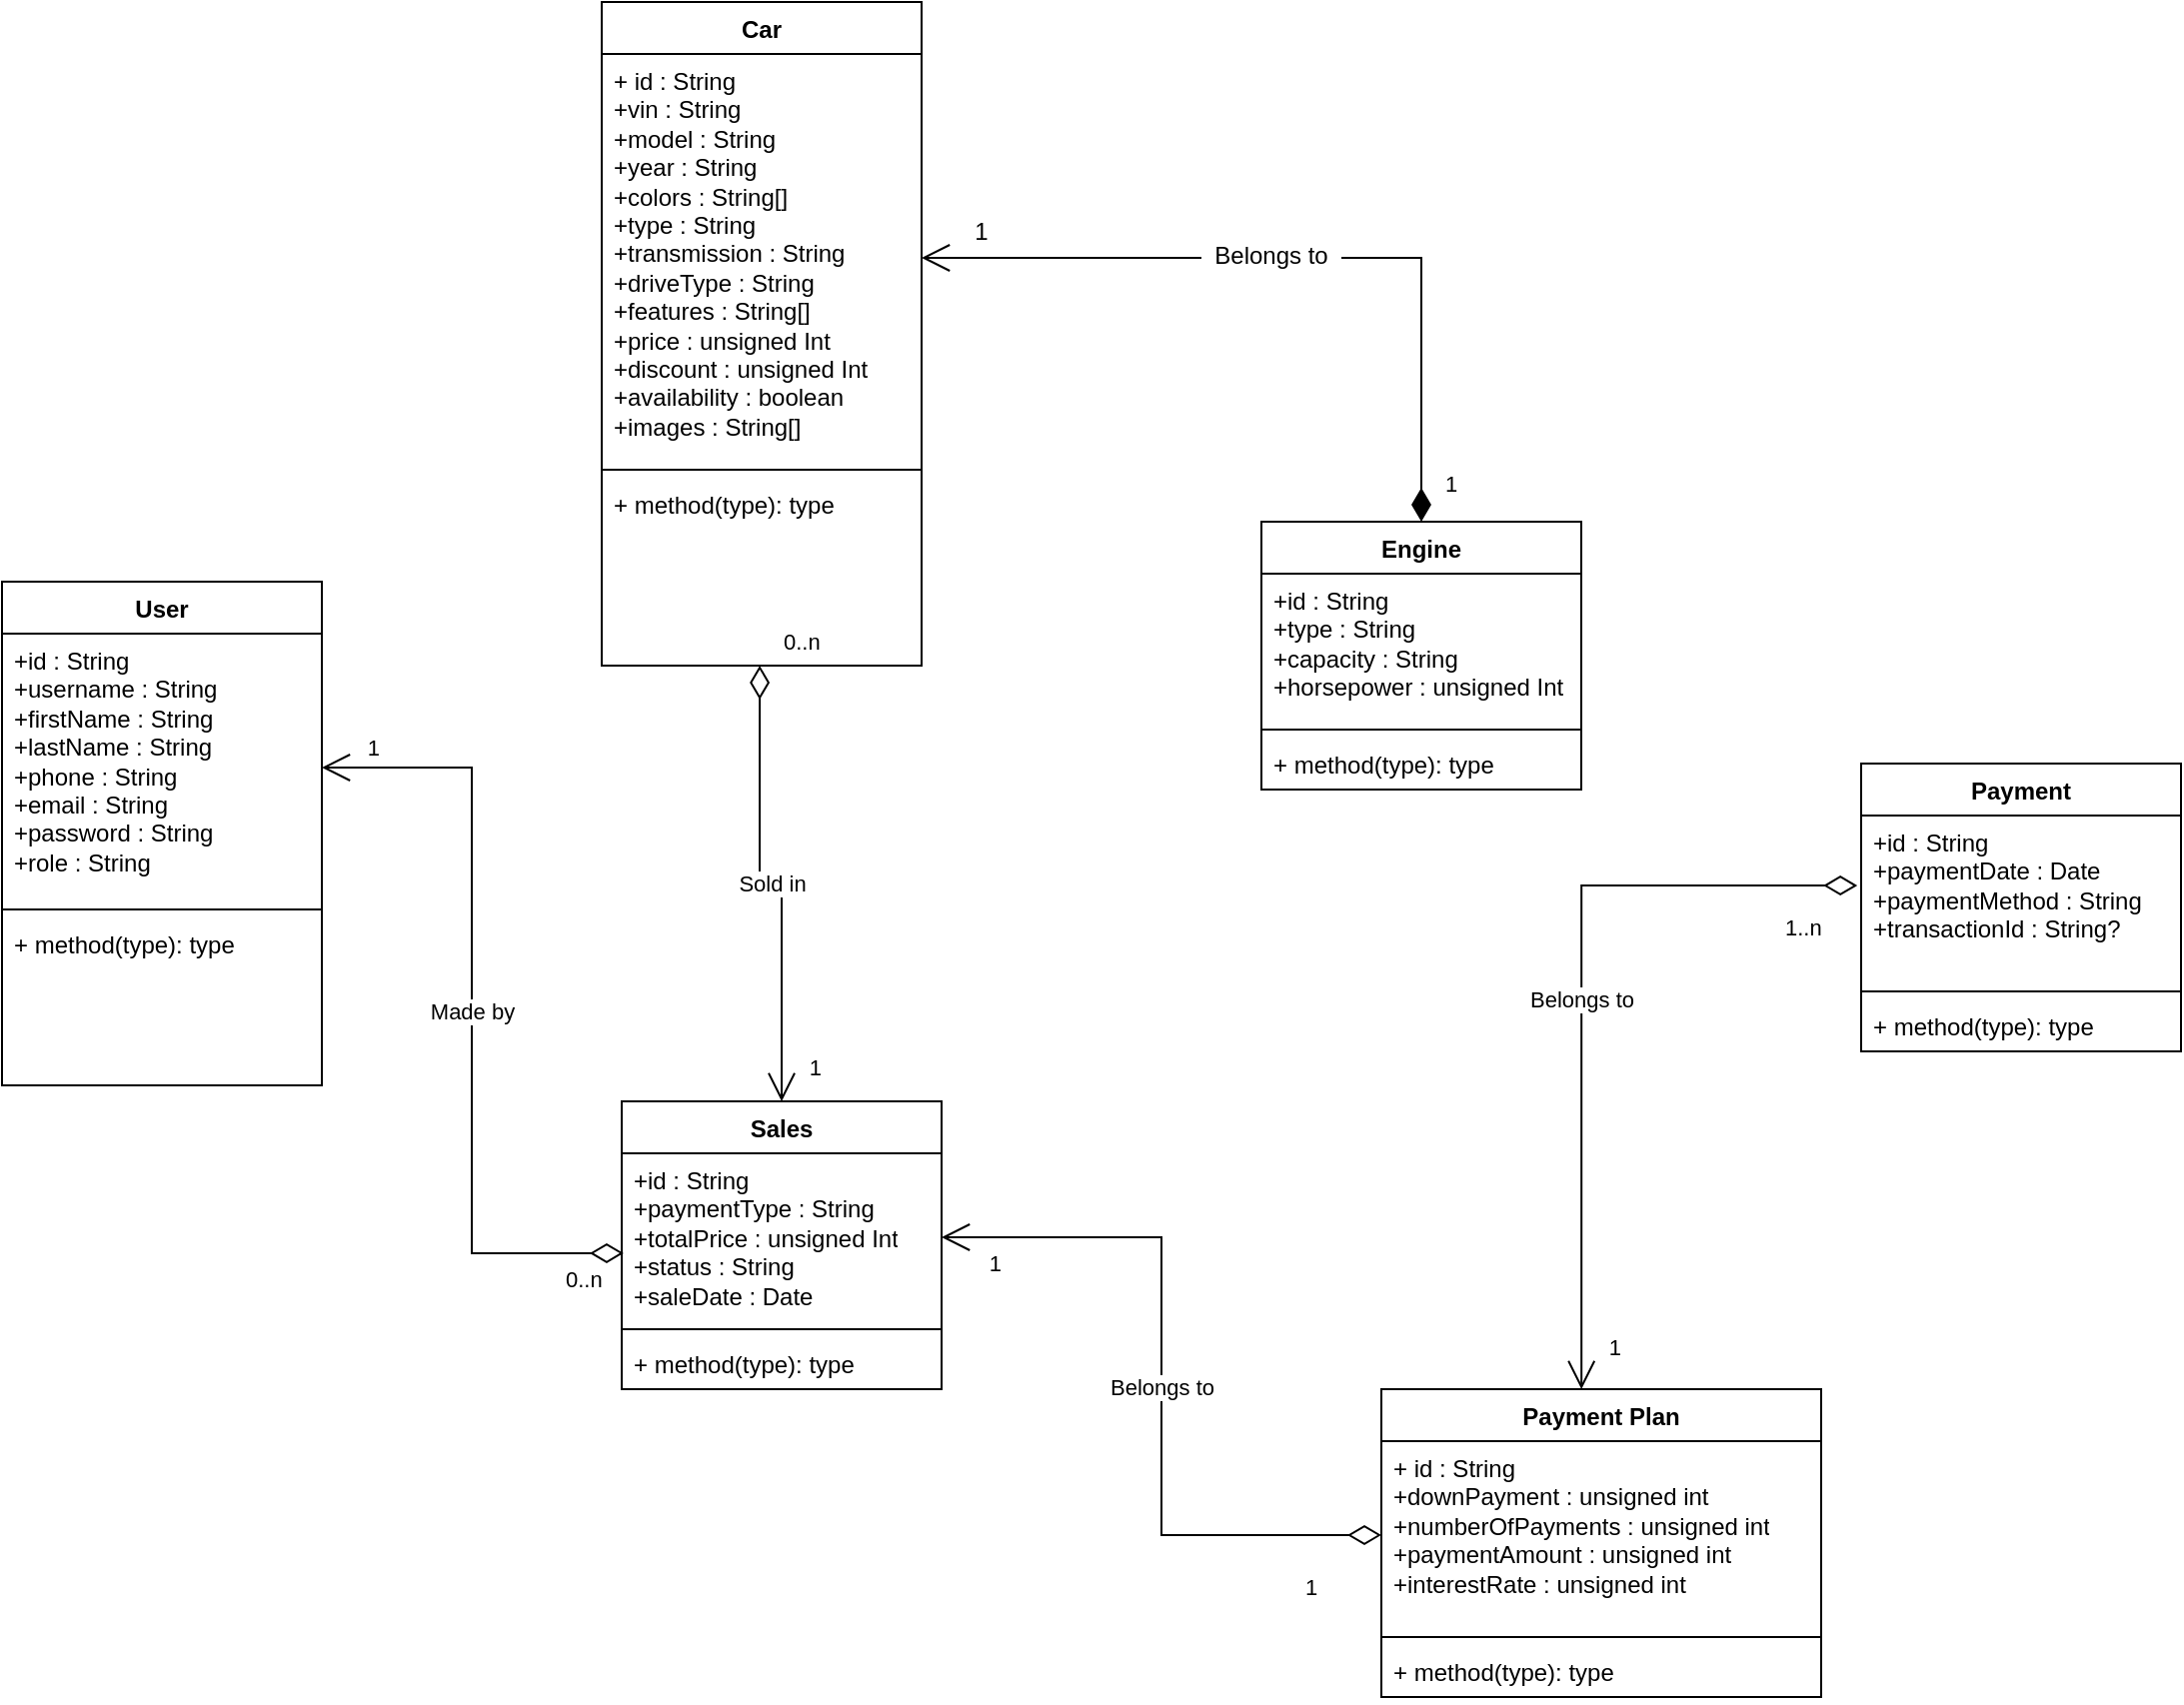 <mxfile version="26.0.14">
  <diagram id="C5RBs43oDa-KdzZeNtuy" name="Page-1">
    <mxGraphModel dx="1434" dy="754" grid="1" gridSize="10" guides="1" tooltips="1" connect="1" arrows="1" fold="1" page="1" pageScale="1" pageWidth="827" pageHeight="1169" math="0" shadow="0">
      <root>
        <mxCell id="WIyWlLk6GJQsqaUBKTNV-0" />
        <mxCell id="WIyWlLk6GJQsqaUBKTNV-1" parent="WIyWlLk6GJQsqaUBKTNV-0" />
        <mxCell id="U9Vl8CcKDBj28J9De0o6-0" value="User" style="swimlane;fontStyle=1;align=center;verticalAlign=top;childLayout=stackLayout;horizontal=1;startSize=26;horizontalStack=0;resizeParent=1;resizeParentMax=0;resizeLast=0;collapsible=1;marginBottom=0;whiteSpace=wrap;html=1;" parent="WIyWlLk6GJQsqaUBKTNV-1" vertex="1">
          <mxGeometry x="10" y="350" width="160" height="252" as="geometry">
            <mxRectangle x="10" y="350" width="70" height="30" as="alternateBounds" />
          </mxGeometry>
        </mxCell>
        <mxCell id="U9Vl8CcKDBj28J9De0o6-1" value="+id : String&lt;div&gt;+username : String&lt;/div&gt;&lt;div&gt;+firstName : String&lt;/div&gt;&lt;div&gt;+lastName : String&lt;/div&gt;&lt;div&gt;+phone : String&lt;/div&gt;&lt;div&gt;+email : String&lt;/div&gt;&lt;div&gt;+password : String&lt;/div&gt;&lt;div&gt;+role : String&lt;/div&gt;" style="text;strokeColor=none;fillColor=none;align=left;verticalAlign=top;spacingLeft=4;spacingRight=4;overflow=hidden;rotatable=0;points=[[0,0.5],[1,0.5]];portConstraint=eastwest;whiteSpace=wrap;html=1;" parent="U9Vl8CcKDBj28J9De0o6-0" vertex="1">
          <mxGeometry y="26" width="160" height="134" as="geometry" />
        </mxCell>
        <mxCell id="U9Vl8CcKDBj28J9De0o6-2" value="" style="line;strokeWidth=1;fillColor=none;align=left;verticalAlign=middle;spacingTop=-1;spacingLeft=3;spacingRight=3;rotatable=0;labelPosition=right;points=[];portConstraint=eastwest;strokeColor=inherit;" parent="U9Vl8CcKDBj28J9De0o6-0" vertex="1">
          <mxGeometry y="160" width="160" height="8" as="geometry" />
        </mxCell>
        <mxCell id="U9Vl8CcKDBj28J9De0o6-3" value="+ method(type): type" style="text;strokeColor=none;fillColor=none;align=left;verticalAlign=top;spacingLeft=4;spacingRight=4;overflow=hidden;rotatable=0;points=[[0,0.5],[1,0.5]];portConstraint=eastwest;whiteSpace=wrap;html=1;" parent="U9Vl8CcKDBj28J9De0o6-0" vertex="1">
          <mxGeometry y="168" width="160" height="84" as="geometry" />
        </mxCell>
        <mxCell id="U9Vl8CcKDBj28J9De0o6-4" value="Car" style="swimlane;fontStyle=1;align=center;verticalAlign=top;childLayout=stackLayout;horizontal=1;startSize=26;horizontalStack=0;resizeParent=1;resizeParentMax=0;resizeLast=0;collapsible=1;marginBottom=0;whiteSpace=wrap;html=1;" parent="WIyWlLk6GJQsqaUBKTNV-1" vertex="1">
          <mxGeometry x="310" y="60" width="160" height="332" as="geometry" />
        </mxCell>
        <mxCell id="U9Vl8CcKDBj28J9De0o6-5" value="+ id : String&lt;div&gt;+vin : String&lt;/div&gt;&lt;div&gt;+model : String&lt;/div&gt;&lt;div&gt;+year : String&lt;/div&gt;&lt;div&gt;+colors : String[]&lt;/div&gt;&lt;div&gt;+type : String&lt;/div&gt;&lt;div&gt;+transmission : String&lt;/div&gt;&lt;div&gt;+driveType : String&lt;/div&gt;&lt;div&gt;+features : String[]&lt;/div&gt;&lt;div&gt;+price : unsigned Int&lt;/div&gt;&lt;div&gt;+discount : unsigned Int&lt;/div&gt;&lt;div&gt;+availability : boolean&lt;/div&gt;&lt;div&gt;+images : String[]&lt;/div&gt;" style="text;strokeColor=none;fillColor=none;align=left;verticalAlign=top;spacingLeft=4;spacingRight=4;overflow=hidden;rotatable=0;points=[[0,0.5],[1,0.5]];portConstraint=eastwest;whiteSpace=wrap;html=1;" parent="U9Vl8CcKDBj28J9De0o6-4" vertex="1">
          <mxGeometry y="26" width="160" height="204" as="geometry" />
        </mxCell>
        <mxCell id="U9Vl8CcKDBj28J9De0o6-6" value="" style="line;strokeWidth=1;fillColor=none;align=left;verticalAlign=middle;spacingTop=-1;spacingLeft=3;spacingRight=3;rotatable=0;labelPosition=right;points=[];portConstraint=eastwest;strokeColor=inherit;" parent="U9Vl8CcKDBj28J9De0o6-4" vertex="1">
          <mxGeometry y="230" width="160" height="8" as="geometry" />
        </mxCell>
        <mxCell id="U9Vl8CcKDBj28J9De0o6-7" value="+ method(type): type" style="text;strokeColor=none;fillColor=none;align=left;verticalAlign=top;spacingLeft=4;spacingRight=4;overflow=hidden;rotatable=0;points=[[0,0.5],[1,0.5]];portConstraint=eastwest;whiteSpace=wrap;html=1;" parent="U9Vl8CcKDBj28J9De0o6-4" vertex="1">
          <mxGeometry y="238" width="160" height="94" as="geometry" />
        </mxCell>
        <mxCell id="U9Vl8CcKDBj28J9De0o6-8" value="Engine" style="swimlane;fontStyle=1;align=center;verticalAlign=top;childLayout=stackLayout;horizontal=1;startSize=26;horizontalStack=0;resizeParent=1;resizeParentMax=0;resizeLast=0;collapsible=1;marginBottom=0;whiteSpace=wrap;html=1;" parent="WIyWlLk6GJQsqaUBKTNV-1" vertex="1">
          <mxGeometry x="640" y="320" width="160" height="134" as="geometry" />
        </mxCell>
        <mxCell id="U9Vl8CcKDBj28J9De0o6-9" value="+id : String&lt;div&gt;+type : String&lt;/div&gt;&lt;div&gt;+capacity : String&lt;/div&gt;&lt;div&gt;+horsepower : unsigned Int&lt;/div&gt;" style="text;strokeColor=none;fillColor=none;align=left;verticalAlign=top;spacingLeft=4;spacingRight=4;overflow=hidden;rotatable=0;points=[[0,0.5],[1,0.5]];portConstraint=eastwest;whiteSpace=wrap;html=1;" parent="U9Vl8CcKDBj28J9De0o6-8" vertex="1">
          <mxGeometry y="26" width="160" height="74" as="geometry" />
        </mxCell>
        <mxCell id="U9Vl8CcKDBj28J9De0o6-10" value="" style="line;strokeWidth=1;fillColor=none;align=left;verticalAlign=middle;spacingTop=-1;spacingLeft=3;spacingRight=3;rotatable=0;labelPosition=right;points=[];portConstraint=eastwest;strokeColor=inherit;" parent="U9Vl8CcKDBj28J9De0o6-8" vertex="1">
          <mxGeometry y="100" width="160" height="8" as="geometry" />
        </mxCell>
        <mxCell id="U9Vl8CcKDBj28J9De0o6-11" value="+ method(type): type" style="text;strokeColor=none;fillColor=none;align=left;verticalAlign=top;spacingLeft=4;spacingRight=4;overflow=hidden;rotatable=0;points=[[0,0.5],[1,0.5]];portConstraint=eastwest;whiteSpace=wrap;html=1;" parent="U9Vl8CcKDBj28J9De0o6-8" vertex="1">
          <mxGeometry y="108" width="160" height="26" as="geometry" />
        </mxCell>
        <mxCell id="U9Vl8CcKDBj28J9De0o6-20" value="Sales" style="swimlane;fontStyle=1;align=center;verticalAlign=top;childLayout=stackLayout;horizontal=1;startSize=26;horizontalStack=0;resizeParent=1;resizeParentMax=0;resizeLast=0;collapsible=1;marginBottom=0;whiteSpace=wrap;html=1;" parent="WIyWlLk6GJQsqaUBKTNV-1" vertex="1">
          <mxGeometry x="320" y="610" width="160" height="144" as="geometry" />
        </mxCell>
        <mxCell id="U9Vl8CcKDBj28J9De0o6-21" value="+id : String&lt;div&gt;+paymentType : String&lt;/div&gt;&lt;div&gt;+totalPrice : unsigned Int&lt;/div&gt;&lt;div&gt;+status : String&lt;/div&gt;&lt;div&gt;+saleDate : Date&lt;/div&gt;" style="text;strokeColor=none;fillColor=none;align=left;verticalAlign=top;spacingLeft=4;spacingRight=4;overflow=hidden;rotatable=0;points=[[0,0.5],[1,0.5]];portConstraint=eastwest;whiteSpace=wrap;html=1;" parent="U9Vl8CcKDBj28J9De0o6-20" vertex="1">
          <mxGeometry y="26" width="160" height="84" as="geometry" />
        </mxCell>
        <mxCell id="U9Vl8CcKDBj28J9De0o6-22" value="" style="line;strokeWidth=1;fillColor=none;align=left;verticalAlign=middle;spacingTop=-1;spacingLeft=3;spacingRight=3;rotatable=0;labelPosition=right;points=[];portConstraint=eastwest;strokeColor=inherit;" parent="U9Vl8CcKDBj28J9De0o6-20" vertex="1">
          <mxGeometry y="110" width="160" height="8" as="geometry" />
        </mxCell>
        <mxCell id="U9Vl8CcKDBj28J9De0o6-23" value="+ method(type): type" style="text;strokeColor=none;fillColor=none;align=left;verticalAlign=top;spacingLeft=4;spacingRight=4;overflow=hidden;rotatable=0;points=[[0,0.5],[1,0.5]];portConstraint=eastwest;whiteSpace=wrap;html=1;" parent="U9Vl8CcKDBj28J9De0o6-20" vertex="1">
          <mxGeometry y="118" width="160" height="26" as="geometry" />
        </mxCell>
        <mxCell id="U9Vl8CcKDBj28J9De0o6-24" value="Sold in" style="endArrow=open;html=1;endSize=12;startArrow=diamondThin;startSize=14;startFill=0;edgeStyle=orthogonalEdgeStyle;rounded=0;entryX=0.5;entryY=0;entryDx=0;entryDy=0;exitX=0.494;exitY=1;exitDx=0;exitDy=0;exitPerimeter=0;" parent="WIyWlLk6GJQsqaUBKTNV-1" source="U9Vl8CcKDBj28J9De0o6-7" target="U9Vl8CcKDBj28J9De0o6-20" edge="1">
          <mxGeometry x="0.004" relative="1" as="geometry">
            <mxPoint x="400" y="420" as="sourcePoint" />
            <mxPoint x="401" y="420" as="targetPoint" />
            <mxPoint as="offset" />
          </mxGeometry>
        </mxCell>
        <mxCell id="U9Vl8CcKDBj28J9De0o6-25" value="0..n" style="edgeLabel;resizable=0;html=1;align=left;verticalAlign=top;" parent="U9Vl8CcKDBj28J9De0o6-24" connectable="0" vertex="1">
          <mxGeometry x="-1" relative="1" as="geometry">
            <mxPoint x="10" y="-25" as="offset" />
          </mxGeometry>
        </mxCell>
        <mxCell id="U9Vl8CcKDBj28J9De0o6-26" value="1" style="edgeLabel;resizable=0;html=1;align=right;verticalAlign=top;" parent="U9Vl8CcKDBj28J9De0o6-24" connectable="0" vertex="1">
          <mxGeometry x="1" relative="1" as="geometry">
            <mxPoint x="20" y="-30" as="offset" />
          </mxGeometry>
        </mxCell>
        <mxCell id="U9Vl8CcKDBj28J9De0o6-27" value="Made by" style="endArrow=open;html=1;endSize=12;startArrow=diamondThin;startSize=14;startFill=0;edgeStyle=orthogonalEdgeStyle;rounded=0;exitX=0.006;exitY=0.595;exitDx=0;exitDy=0;exitPerimeter=0;" parent="WIyWlLk6GJQsqaUBKTNV-1" source="U9Vl8CcKDBj28J9De0o6-21" target="U9Vl8CcKDBj28J9De0o6-1" edge="1">
          <mxGeometry relative="1" as="geometry">
            <mxPoint x="280" y="550" as="sourcePoint" />
            <mxPoint x="240" y="280" as="targetPoint" />
          </mxGeometry>
        </mxCell>
        <mxCell id="U9Vl8CcKDBj28J9De0o6-28" value="0..n" style="edgeLabel;resizable=0;html=1;align=left;verticalAlign=top;" parent="U9Vl8CcKDBj28J9De0o6-27" connectable="0" vertex="1">
          <mxGeometry x="-1" relative="1" as="geometry">
            <mxPoint x="-31" as="offset" />
          </mxGeometry>
        </mxCell>
        <mxCell id="U9Vl8CcKDBj28J9De0o6-29" value="1" style="edgeLabel;resizable=0;html=1;align=right;verticalAlign=top;" parent="U9Vl8CcKDBj28J9De0o6-27" connectable="0" vertex="1">
          <mxGeometry x="1" relative="1" as="geometry">
            <mxPoint x="30" y="-23" as="offset" />
          </mxGeometry>
        </mxCell>
        <mxCell id="U9Vl8CcKDBj28J9De0o6-30" value="1" style="endArrow=open;html=1;endSize=12;startArrow=diamondThin;startSize=14;startFill=1;edgeStyle=orthogonalEdgeStyle;align=left;verticalAlign=bottom;rounded=0;exitX=0.5;exitY=0;exitDx=0;exitDy=0;" parent="WIyWlLk6GJQsqaUBKTNV-1" source="U9Vl8CcKDBj28J9De0o6-8" target="U9Vl8CcKDBj28J9De0o6-5" edge="1">
          <mxGeometry x="-0.948" y="-10" relative="1" as="geometry">
            <mxPoint x="520" y="270" as="sourcePoint" />
            <mxPoint x="680" y="270" as="targetPoint" />
            <mxPoint as="offset" />
          </mxGeometry>
        </mxCell>
        <mxCell id="U9Vl8CcKDBj28J9De0o6-32" value="1" style="text;html=1;align=center;verticalAlign=middle;whiteSpace=wrap;rounded=0;" parent="WIyWlLk6GJQsqaUBKTNV-1" vertex="1">
          <mxGeometry x="470" y="160" width="60" height="30" as="geometry" />
        </mxCell>
        <mxCell id="U9Vl8CcKDBj28J9De0o6-36" value="Belongs to" style="text;html=1;align=center;verticalAlign=middle;whiteSpace=wrap;rounded=1;shadow=0;glass=0;fillColor=default;arcSize=0;" parent="WIyWlLk6GJQsqaUBKTNV-1" vertex="1">
          <mxGeometry x="610" y="170" width="70" height="33" as="geometry" />
        </mxCell>
        <mxCell id="0-6aoIzkKzY1jUHMwZPV-15" value="Payment" style="swimlane;fontStyle=1;align=center;verticalAlign=top;childLayout=stackLayout;horizontal=1;startSize=26;horizontalStack=0;resizeParent=1;resizeParentMax=0;resizeLast=0;collapsible=1;marginBottom=0;whiteSpace=wrap;html=1;" vertex="1" parent="WIyWlLk6GJQsqaUBKTNV-1">
          <mxGeometry x="940" y="441" width="160" height="144" as="geometry" />
        </mxCell>
        <mxCell id="0-6aoIzkKzY1jUHMwZPV-16" value="+id : String&lt;div&gt;+paymentDate : Date&lt;span style=&quot;background-color: transparent; color: light-dark(rgb(0, 0, 0), rgb(255, 255, 255));&quot;&gt;&amp;nbsp;&lt;/span&gt;&lt;/div&gt;&lt;div&gt;+paymentMethod : String&lt;/div&gt;&lt;div&gt;+transactionId : String?&lt;/div&gt;" style="text;strokeColor=none;fillColor=none;align=left;verticalAlign=top;spacingLeft=4;spacingRight=4;overflow=hidden;rotatable=0;points=[[0,0.5],[1,0.5]];portConstraint=eastwest;whiteSpace=wrap;html=1;" vertex="1" parent="0-6aoIzkKzY1jUHMwZPV-15">
          <mxGeometry y="26" width="160" height="84" as="geometry" />
        </mxCell>
        <mxCell id="0-6aoIzkKzY1jUHMwZPV-17" value="" style="line;strokeWidth=1;fillColor=none;align=left;verticalAlign=middle;spacingTop=-1;spacingLeft=3;spacingRight=3;rotatable=0;labelPosition=right;points=[];portConstraint=eastwest;strokeColor=inherit;" vertex="1" parent="0-6aoIzkKzY1jUHMwZPV-15">
          <mxGeometry y="110" width="160" height="8" as="geometry" />
        </mxCell>
        <mxCell id="0-6aoIzkKzY1jUHMwZPV-18" value="+ method(type): type" style="text;strokeColor=none;fillColor=none;align=left;verticalAlign=top;spacingLeft=4;spacingRight=4;overflow=hidden;rotatable=0;points=[[0,0.5],[1,0.5]];portConstraint=eastwest;whiteSpace=wrap;html=1;" vertex="1" parent="0-6aoIzkKzY1jUHMwZPV-15">
          <mxGeometry y="118" width="160" height="26" as="geometry" />
        </mxCell>
        <mxCell id="0-6aoIzkKzY1jUHMwZPV-22" value="Payment Plan" style="swimlane;fontStyle=1;align=center;verticalAlign=top;childLayout=stackLayout;horizontal=1;startSize=26;horizontalStack=0;resizeParent=1;resizeParentMax=0;resizeLast=0;collapsible=1;marginBottom=0;whiteSpace=wrap;html=1;" vertex="1" parent="WIyWlLk6GJQsqaUBKTNV-1">
          <mxGeometry x="700" y="754" width="220" height="154" as="geometry" />
        </mxCell>
        <mxCell id="0-6aoIzkKzY1jUHMwZPV-23" value="+ id : String&lt;div&gt;+downPayment : unsigned int&lt;/div&gt;&lt;div&gt;+numberOfPayments : unsigned int&lt;/div&gt;&lt;div&gt;+paymentAmount : unsigned int&lt;/div&gt;&lt;div&gt;+interestRate : unsigned int&lt;/div&gt;" style="text;strokeColor=none;fillColor=none;align=left;verticalAlign=top;spacingLeft=4;spacingRight=4;overflow=hidden;rotatable=0;points=[[0,0.5],[1,0.5]];portConstraint=eastwest;whiteSpace=wrap;html=1;" vertex="1" parent="0-6aoIzkKzY1jUHMwZPV-22">
          <mxGeometry y="26" width="220" height="94" as="geometry" />
        </mxCell>
        <mxCell id="0-6aoIzkKzY1jUHMwZPV-24" value="" style="line;strokeWidth=1;fillColor=none;align=left;verticalAlign=middle;spacingTop=-1;spacingLeft=3;spacingRight=3;rotatable=0;labelPosition=right;points=[];portConstraint=eastwest;strokeColor=inherit;" vertex="1" parent="0-6aoIzkKzY1jUHMwZPV-22">
          <mxGeometry y="120" width="220" height="8" as="geometry" />
        </mxCell>
        <mxCell id="0-6aoIzkKzY1jUHMwZPV-25" value="+ method(type): type" style="text;strokeColor=none;fillColor=none;align=left;verticalAlign=top;spacingLeft=4;spacingRight=4;overflow=hidden;rotatable=0;points=[[0,0.5],[1,0.5]];portConstraint=eastwest;whiteSpace=wrap;html=1;" vertex="1" parent="0-6aoIzkKzY1jUHMwZPV-22">
          <mxGeometry y="128" width="220" height="26" as="geometry" />
        </mxCell>
        <mxCell id="0-6aoIzkKzY1jUHMwZPV-27" value="Belongs to" style="endArrow=open;html=1;endSize=12;startArrow=diamondThin;startSize=14;startFill=0;edgeStyle=orthogonalEdgeStyle;rounded=0;exitX=0;exitY=0.5;exitDx=0;exitDy=0;" edge="1" parent="WIyWlLk6GJQsqaUBKTNV-1" source="0-6aoIzkKzY1jUHMwZPV-23" target="U9Vl8CcKDBj28J9De0o6-21">
          <mxGeometry relative="1" as="geometry">
            <mxPoint x="150" y="880" as="sourcePoint" />
            <mxPoint x="310" y="880" as="targetPoint" />
          </mxGeometry>
        </mxCell>
        <mxCell id="0-6aoIzkKzY1jUHMwZPV-28" value="1" style="edgeLabel;resizable=0;html=1;align=left;verticalAlign=top;" connectable="0" vertex="1" parent="0-6aoIzkKzY1jUHMwZPV-27">
          <mxGeometry x="-1" relative="1" as="geometry">
            <mxPoint x="-40" y="13" as="offset" />
          </mxGeometry>
        </mxCell>
        <mxCell id="0-6aoIzkKzY1jUHMwZPV-29" value="1" style="edgeLabel;resizable=0;html=1;align=right;verticalAlign=top;" connectable="0" vertex="1" parent="0-6aoIzkKzY1jUHMwZPV-27">
          <mxGeometry x="1" relative="1" as="geometry">
            <mxPoint x="30" as="offset" />
          </mxGeometry>
        </mxCell>
        <mxCell id="0-6aoIzkKzY1jUHMwZPV-30" value="Belongs to" style="endArrow=open;html=1;endSize=12;startArrow=diamondThin;startSize=14;startFill=0;edgeStyle=orthogonalEdgeStyle;rounded=0;exitX=-0.012;exitY=0.417;exitDx=0;exitDy=0;exitPerimeter=0;entryX=0.455;entryY=0;entryDx=0;entryDy=0;entryPerimeter=0;" edge="1" parent="WIyWlLk6GJQsqaUBKTNV-1" source="0-6aoIzkKzY1jUHMwZPV-16" target="0-6aoIzkKzY1jUHMwZPV-22">
          <mxGeometry relative="1" as="geometry">
            <mxPoint x="680" y="580" as="sourcePoint" />
            <mxPoint x="840" y="580" as="targetPoint" />
          </mxGeometry>
        </mxCell>
        <mxCell id="0-6aoIzkKzY1jUHMwZPV-31" value="1..n" style="edgeLabel;resizable=0;html=1;align=left;verticalAlign=top;" connectable="0" vertex="1" parent="0-6aoIzkKzY1jUHMwZPV-30">
          <mxGeometry x="-1" relative="1" as="geometry">
            <mxPoint x="-38" y="8" as="offset" />
          </mxGeometry>
        </mxCell>
        <mxCell id="0-6aoIzkKzY1jUHMwZPV-32" value="1" style="edgeLabel;resizable=0;html=1;align=right;verticalAlign=top;" connectable="0" vertex="1" parent="0-6aoIzkKzY1jUHMwZPV-30">
          <mxGeometry x="1" relative="1" as="geometry">
            <mxPoint x="20" y="-34" as="offset" />
          </mxGeometry>
        </mxCell>
      </root>
    </mxGraphModel>
  </diagram>
</mxfile>
